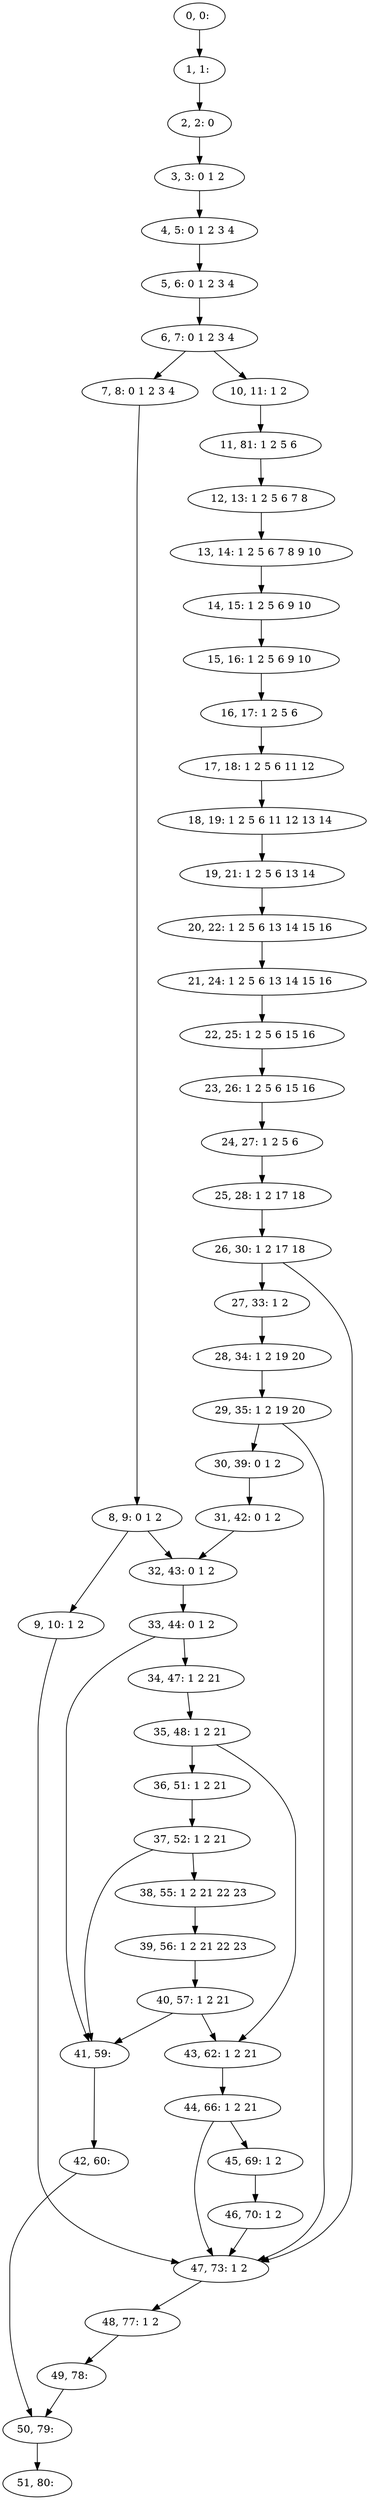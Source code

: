 digraph G {
0[label="0, 0: "];
1[label="1, 1: "];
2[label="2, 2: 0 "];
3[label="3, 3: 0 1 2 "];
4[label="4, 5: 0 1 2 3 4 "];
5[label="5, 6: 0 1 2 3 4 "];
6[label="6, 7: 0 1 2 3 4 "];
7[label="7, 8: 0 1 2 3 4 "];
8[label="8, 9: 0 1 2 "];
9[label="9, 10: 1 2 "];
10[label="10, 11: 1 2 "];
11[label="11, 81: 1 2 5 6 "];
12[label="12, 13: 1 2 5 6 7 8 "];
13[label="13, 14: 1 2 5 6 7 8 9 10 "];
14[label="14, 15: 1 2 5 6 9 10 "];
15[label="15, 16: 1 2 5 6 9 10 "];
16[label="16, 17: 1 2 5 6 "];
17[label="17, 18: 1 2 5 6 11 12 "];
18[label="18, 19: 1 2 5 6 11 12 13 14 "];
19[label="19, 21: 1 2 5 6 13 14 "];
20[label="20, 22: 1 2 5 6 13 14 15 16 "];
21[label="21, 24: 1 2 5 6 13 14 15 16 "];
22[label="22, 25: 1 2 5 6 15 16 "];
23[label="23, 26: 1 2 5 6 15 16 "];
24[label="24, 27: 1 2 5 6 "];
25[label="25, 28: 1 2 17 18 "];
26[label="26, 30: 1 2 17 18 "];
27[label="27, 33: 1 2 "];
28[label="28, 34: 1 2 19 20 "];
29[label="29, 35: 1 2 19 20 "];
30[label="30, 39: 0 1 2 "];
31[label="31, 42: 0 1 2 "];
32[label="32, 43: 0 1 2 "];
33[label="33, 44: 0 1 2 "];
34[label="34, 47: 1 2 21 "];
35[label="35, 48: 1 2 21 "];
36[label="36, 51: 1 2 21 "];
37[label="37, 52: 1 2 21 "];
38[label="38, 55: 1 2 21 22 23 "];
39[label="39, 56: 1 2 21 22 23 "];
40[label="40, 57: 1 2 21 "];
41[label="41, 59: "];
42[label="42, 60: "];
43[label="43, 62: 1 2 21 "];
44[label="44, 66: 1 2 21 "];
45[label="45, 69: 1 2 "];
46[label="46, 70: 1 2 "];
47[label="47, 73: 1 2 "];
48[label="48, 77: 1 2 "];
49[label="49, 78: "];
50[label="50, 79: "];
51[label="51, 80: "];
0->1 ;
1->2 ;
2->3 ;
3->4 ;
4->5 ;
5->6 ;
6->7 ;
6->10 ;
7->8 ;
8->9 ;
8->32 ;
9->47 ;
10->11 ;
11->12 ;
12->13 ;
13->14 ;
14->15 ;
15->16 ;
16->17 ;
17->18 ;
18->19 ;
19->20 ;
20->21 ;
21->22 ;
22->23 ;
23->24 ;
24->25 ;
25->26 ;
26->27 ;
26->47 ;
27->28 ;
28->29 ;
29->30 ;
29->47 ;
30->31 ;
31->32 ;
32->33 ;
33->34 ;
33->41 ;
34->35 ;
35->36 ;
35->43 ;
36->37 ;
37->38 ;
37->41 ;
38->39 ;
39->40 ;
40->41 ;
40->43 ;
41->42 ;
42->50 ;
43->44 ;
44->45 ;
44->47 ;
45->46 ;
46->47 ;
47->48 ;
48->49 ;
49->50 ;
50->51 ;
}
